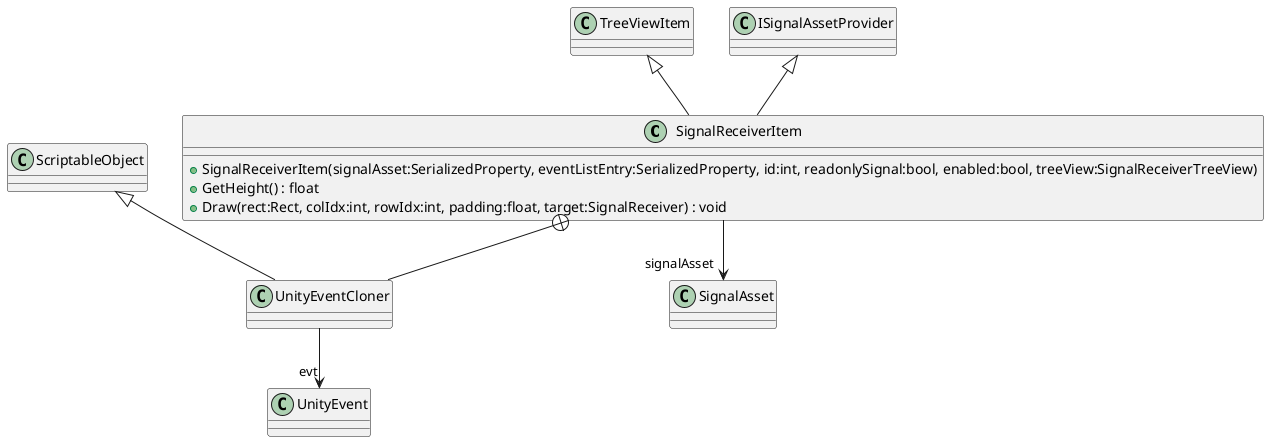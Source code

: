 @startuml
class SignalReceiverItem {
    + SignalReceiverItem(signalAsset:SerializedProperty, eventListEntry:SerializedProperty, id:int, readonlySignal:bool, enabled:bool, treeView:SignalReceiverTreeView)
    + GetHeight() : float
    + Draw(rect:Rect, colIdx:int, rowIdx:int, padding:float, target:SignalReceiver) : void
}
class UnityEventCloner {
}
TreeViewItem <|-- SignalReceiverItem
ISignalAssetProvider <|-- SignalReceiverItem
SignalReceiverItem --> "signalAsset" SignalAsset
SignalReceiverItem +-- UnityEventCloner
ScriptableObject <|-- UnityEventCloner
UnityEventCloner --> "evt" UnityEvent
@enduml
